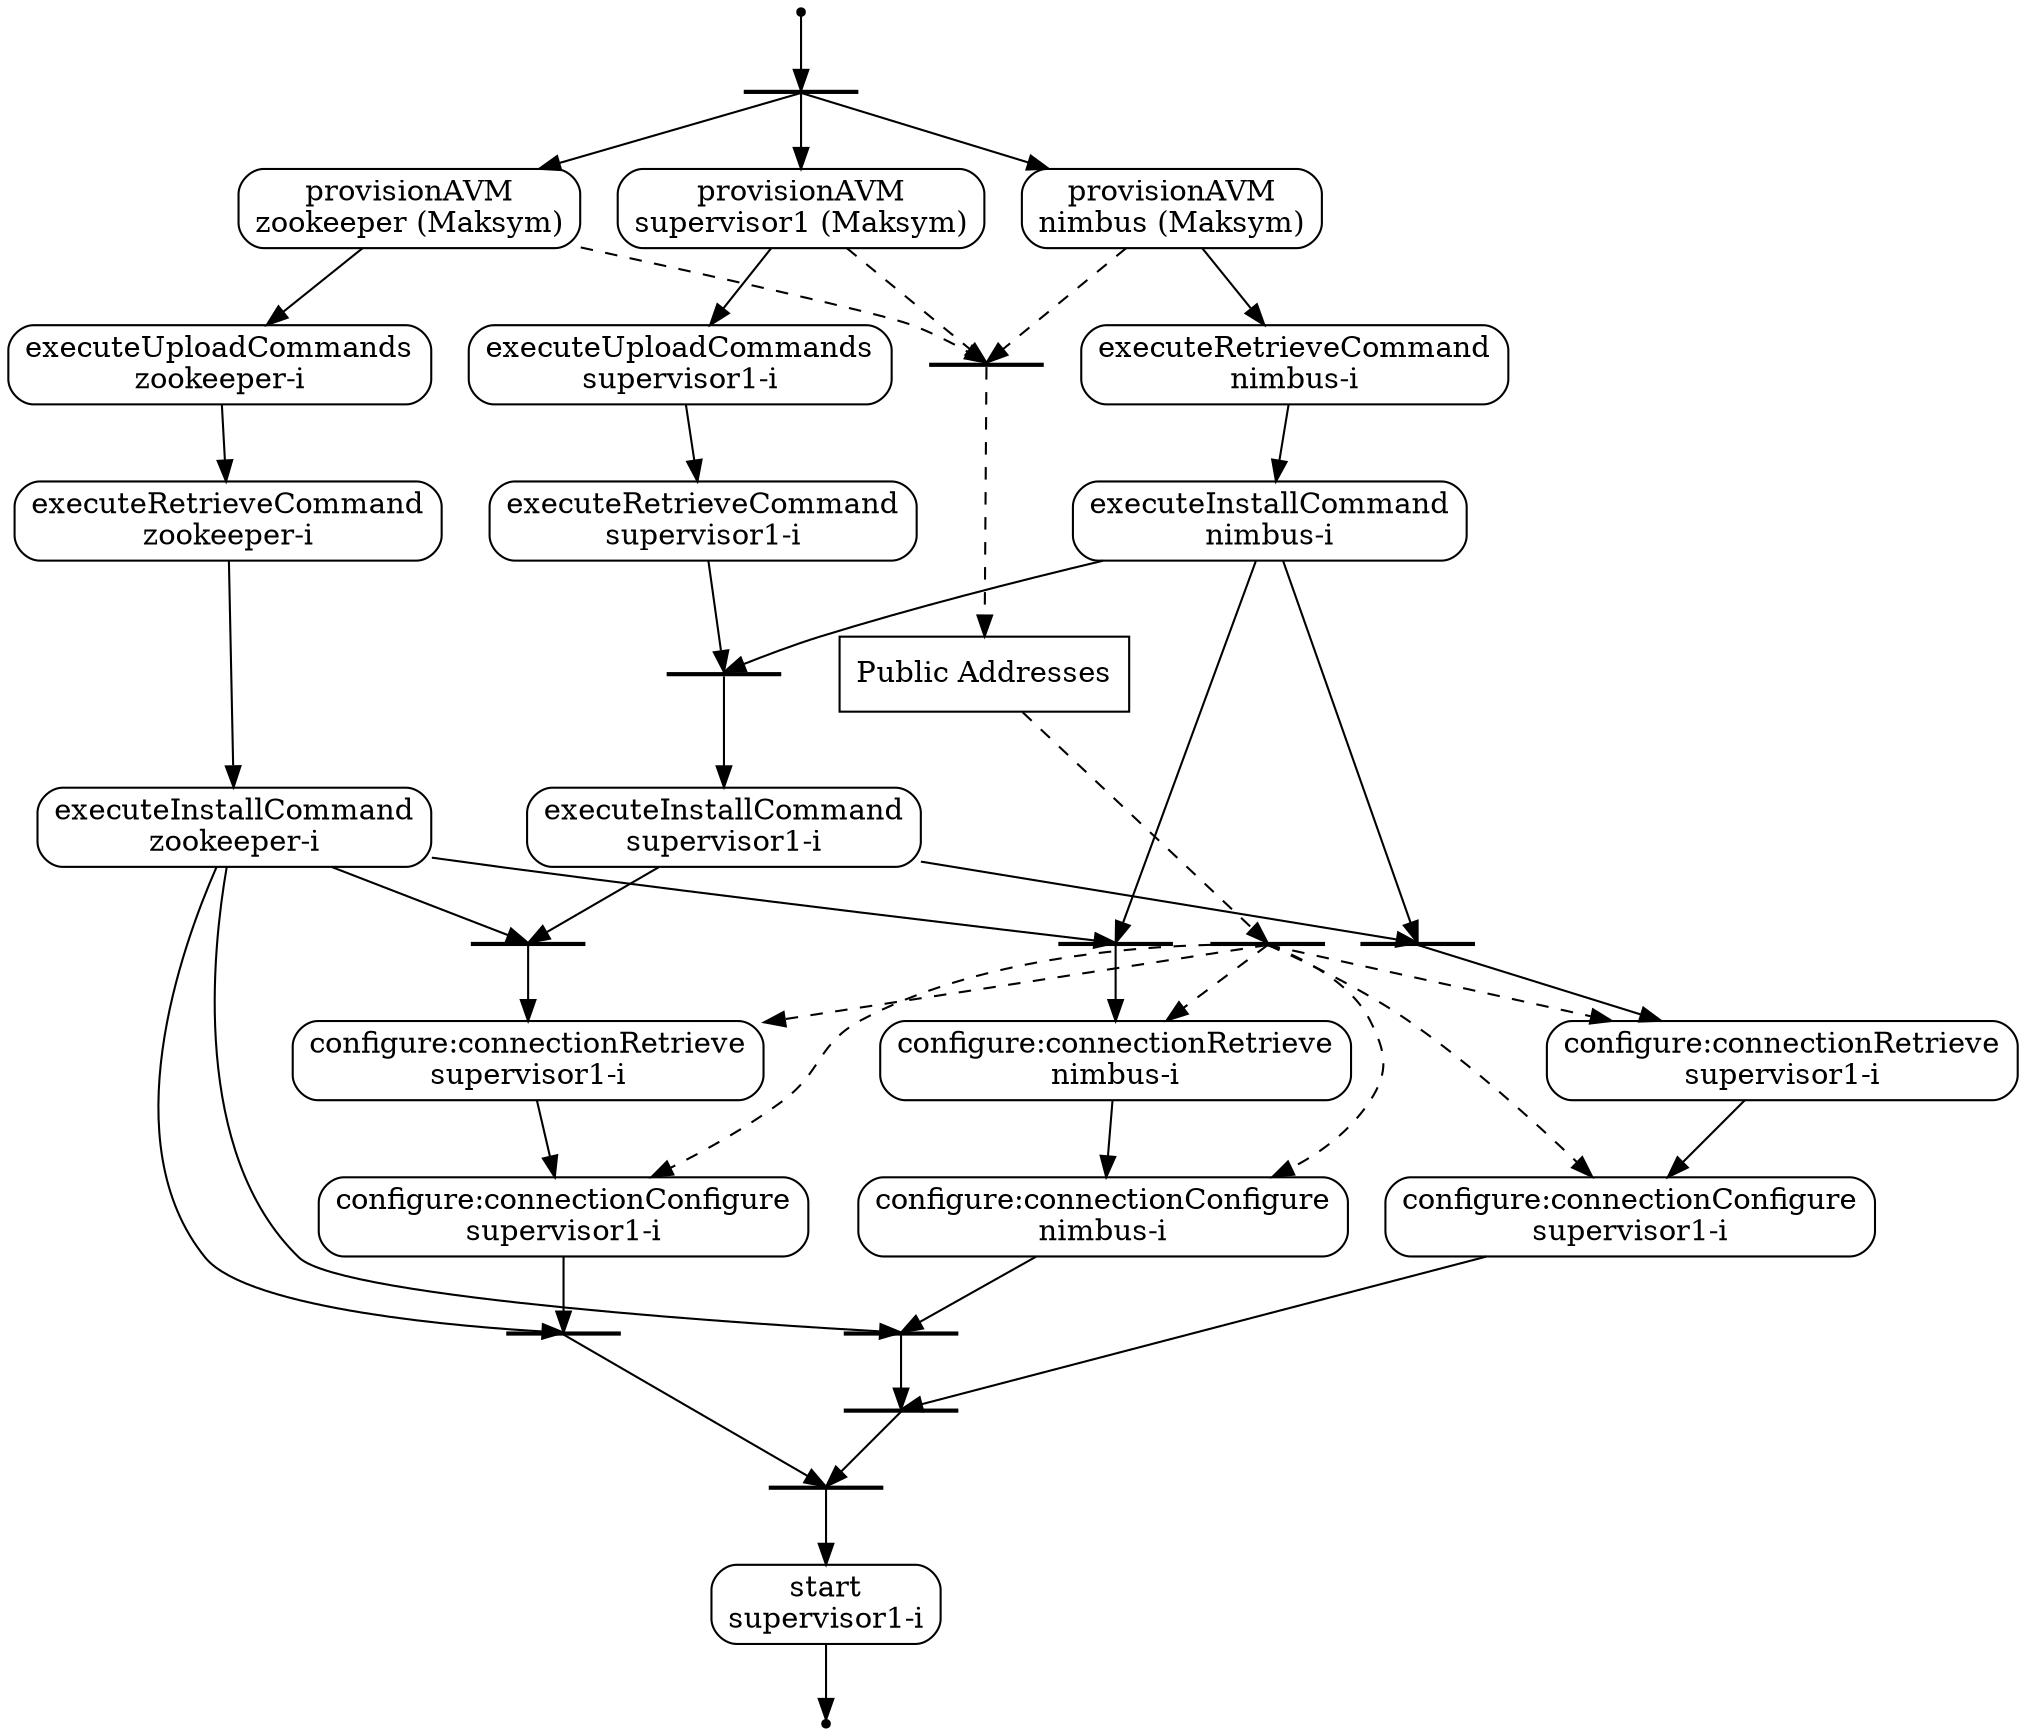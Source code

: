 digraph ConcurrentDeployment {
	node_0 [shape=point];
	node_1 [shape=box label="" style=filled color=black height=0];
	node_2 [shape=Mrecord label="provisionAVM\nzookeeper (Maksym)"];
	node_3 [shape=Mrecord label="provisionAVM\nnimbus (Maksym)"];
	node_4 [shape=Mrecord label="provisionAVM\nsupervisor1 (Maksym)"];
	node_5 [shape=box label="" style=filled color=black height=0];
	node_6 [shape=box, label="Public Addresses"];
	node_7 [shape=Mrecord label="executeUploadCommands\nzookeeper-i"];
	node_8 [shape=Mrecord label="executeRetrieveCommand\nzookeeper-i"];
	node_9 [shape=Mrecord label="executeInstallCommand\nzookeeper-i"];
	node_10 [shape=Mrecord label="executeUploadCommands\nsupervisor1-i"];
	node_11 [shape=Mrecord label="executeRetrieveCommand\nsupervisor1-i"];
	node_12 [shape=Mrecord label="executeRetrieveCommand\nnimbus-i"];
	node_13 [shape=Mrecord label="executeInstallCommand\nnimbus-i"];
	node_14 [shape=box label="" style=filled color=black height=0];
	node_15 [shape=Mrecord label="executeInstallCommand\nsupervisor1-i"];
	node_16 [shape=box label="" style=filled color=black height=0];
	node_17 [shape=Mrecord label="configure:connectionRetrieve\nsupervisor1-i"];
	node_18 [shape=Mrecord label="configure:connectionConfigure\nsupervisor1-i"];
	node_19 [shape=box label="" style=filled color=black height=0];
	node_20 [shape=Mrecord label="configure:connectionRetrieve\nnimbus-i"];
	node_21 [shape=Mrecord label="configure:connectionConfigure\nnimbus-i"];
	node_22 [shape=box label="" style=filled color=black height=0];
	node_23 [shape=Mrecord label="configure:connectionRetrieve\nsupervisor1-i"];
	node_24 [shape=Mrecord label="configure:connectionConfigure\nsupervisor1-i"];
	node_25 [shape=box label="" style=filled color=black height=0];
	node_26 [shape=box label="" style=filled color=black height=0];
	node_27 [shape=box label="" style=filled color=black height=0];
	node_28 [shape=box label="" style=filled color=black height=0];
	node_29 [shape=Mrecord label="start\nsupervisor1-i"];
	node_30 [shape=box label="" style=filled color=black height=0];
	node_31 [shape=point];
	node_0 -> node_1;
	node_1 -> node_2;
	node_1 -> node_3;
	node_1 -> node_4;
	node_2 -> node_5 [style=dashed];
	node_3 -> node_5 [style=dashed];
	node_4 -> node_5 [style=dashed];
	node_5 -> node_6 [style=dashed];
	node_2 -> node_7;
	node_7 -> node_8;
	node_8 -> node_9;
	node_4 -> node_10;
	node_10 -> node_11;
	node_3 -> node_12;
	node_12 -> node_13;
	node_11 -> node_14;
	node_13 -> node_14;
	node_14 -> node_15;
	node_9 -> node_16;
	node_15 -> node_16;
	node_16 -> node_17;
	node_25 -> node_17 [style=dashed];
	node_17 -> node_18;
	node_25 -> node_18 [style=dashed];
	node_9 -> node_19;
	node_13 -> node_19;
	node_19 -> node_20;
	node_25 -> node_20 [style=dashed];
	node_20 -> node_21;
	node_25 -> node_21 [style=dashed];
	node_13 -> node_22;
	node_15 -> node_22;
	node_22 -> node_23;
	node_25 -> node_23 [style=dashed];
	node_23 -> node_24;
	node_25 -> node_24 [style=dashed];
	node_6 -> node_25 [style=dashed];
	node_18 -> node_26;
	node_9 -> node_26;
	node_24 -> node_27;
	node_30 -> node_27;
	node_26 -> node_28;
	node_27 -> node_28;
	node_28 -> node_29;
	node_21 -> node_30;
	node_9 -> node_30;
	node_29 -> node_31;
}